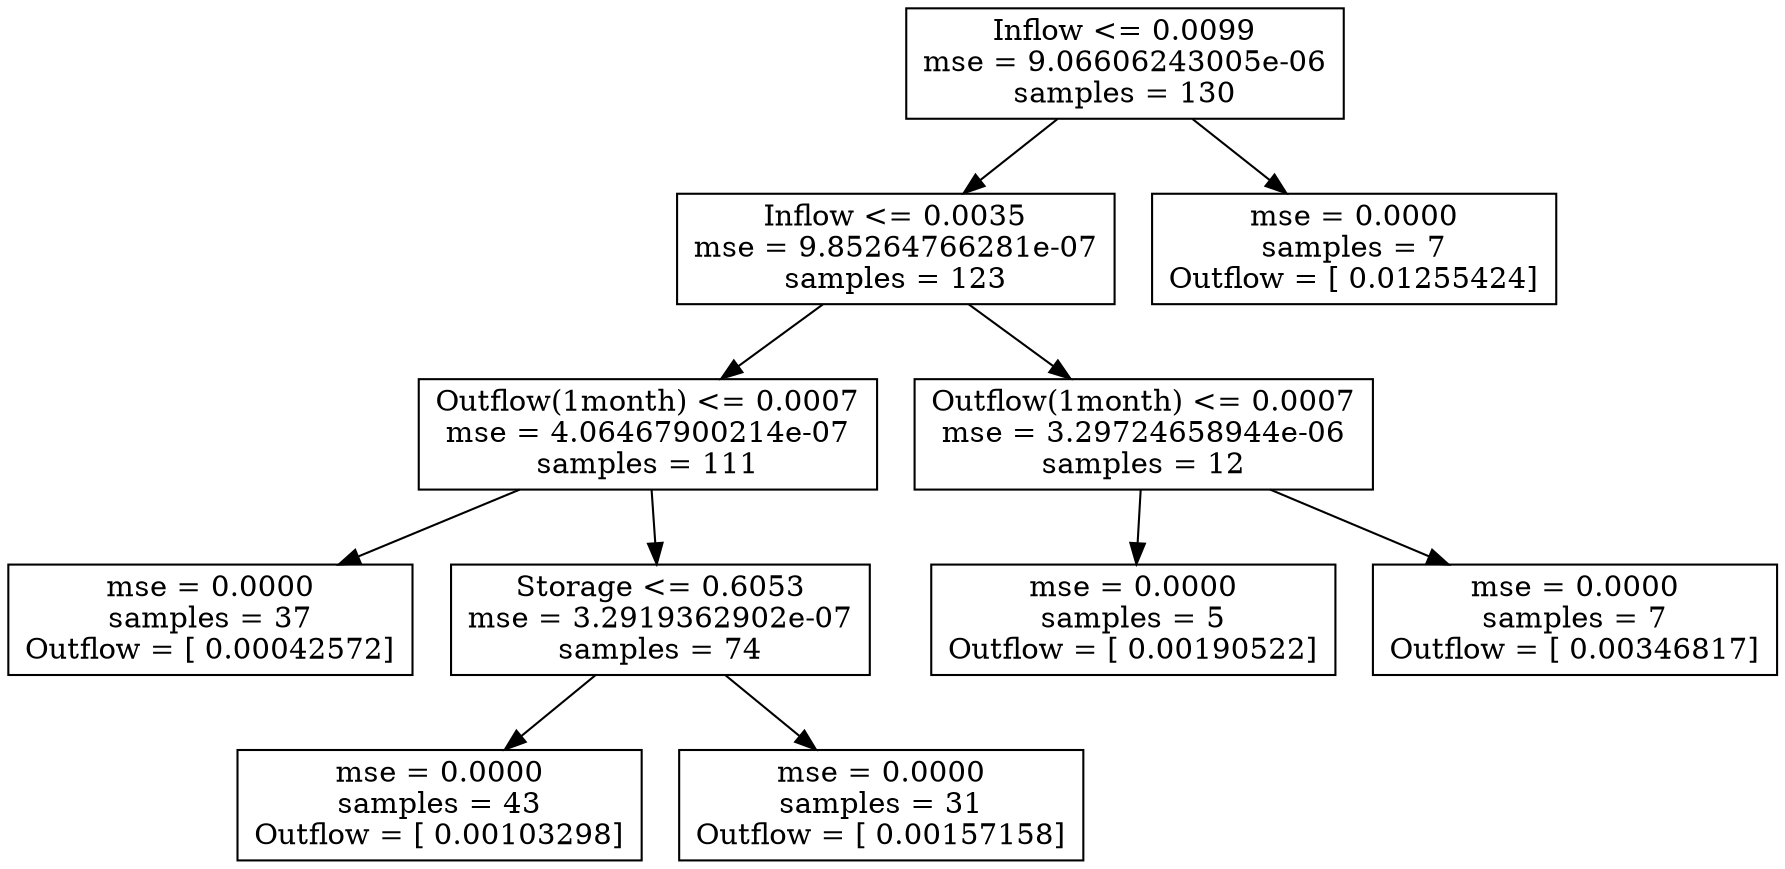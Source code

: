 digraph Tree {
0 [label="Inflow <= 0.0099\nmse = 9.06606243005e-06\nsamples = 130", shape="box"] ;
1 [label="Inflow <= 0.0035\nmse = 9.85264766281e-07\nsamples = 123", shape="box"] ;
0 -> 1 ;
2 [label="Outflow(1month) <= 0.0007\nmse = 4.06467900214e-07\nsamples = 111", shape="box"] ;
1 -> 2 ;
3 [label="mse = 0.0000\nsamples = 37\nOutflow = [ 0.00042572]", shape="box"] ;
2 -> 3 ;
4 [label="Storage <= 0.6053\nmse = 3.2919362902e-07\nsamples = 74", shape="box"] ;
2 -> 4 ;
5 [label="mse = 0.0000\nsamples = 43\nOutflow = [ 0.00103298]", shape="box"] ;
4 -> 5 ;
6 [label="mse = 0.0000\nsamples = 31\nOutflow = [ 0.00157158]", shape="box"] ;
4 -> 6 ;
7 [label="Outflow(1month) <= 0.0007\nmse = 3.29724658944e-06\nsamples = 12", shape="box"] ;
1 -> 7 ;
8 [label="mse = 0.0000\nsamples = 5\nOutflow = [ 0.00190522]", shape="box"] ;
7 -> 8 ;
9 [label="mse = 0.0000\nsamples = 7\nOutflow = [ 0.00346817]", shape="box"] ;
7 -> 9 ;
10 [label="mse = 0.0000\nsamples = 7\nOutflow = [ 0.01255424]", shape="box"] ;
0 -> 10 ;
}